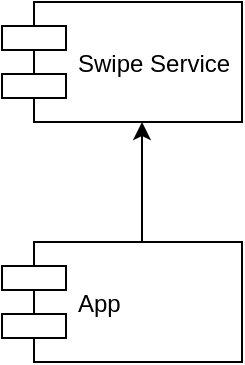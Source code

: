 <mxfile version="12.1.3" type="github" pages="1"><diagram id="eSeaNw2GithJxdGABO0R" name="Page-1"><mxGraphModel dx="1677" dy="1092" grid="1" gridSize="10" guides="1" tooltips="1" connect="1" arrows="1" fold="1" page="1" pageScale="1" pageWidth="827" pageHeight="1169" math="0" shadow="0"><root><mxCell id="0"/><mxCell id="1" parent="0"/><mxCell id="sySPXVt8ZNQNiC04dRN2-1" value="Swipe Service" style="shape=component;align=left;spacingLeft=36;" vertex="1" parent="1"><mxGeometry x="360" y="200" width="120" height="60" as="geometry"/></mxCell><mxCell id="sySPXVt8ZNQNiC04dRN2-4" style="edgeStyle=orthogonalEdgeStyle;rounded=0;orthogonalLoop=1;jettySize=auto;html=1;" edge="1" parent="1" source="sySPXVt8ZNQNiC04dRN2-3" target="sySPXVt8ZNQNiC04dRN2-1"><mxGeometry relative="1" as="geometry"><Array as="points"><mxPoint x="430" y="300"/><mxPoint x="430" y="300"/></Array></mxGeometry></mxCell><mxCell id="sySPXVt8ZNQNiC04dRN2-3" value="App" style="shape=component;align=left;spacingLeft=36;" vertex="1" parent="1"><mxGeometry x="360" y="320" width="120" height="60" as="geometry"/></mxCell></root></mxGraphModel></diagram></mxfile>